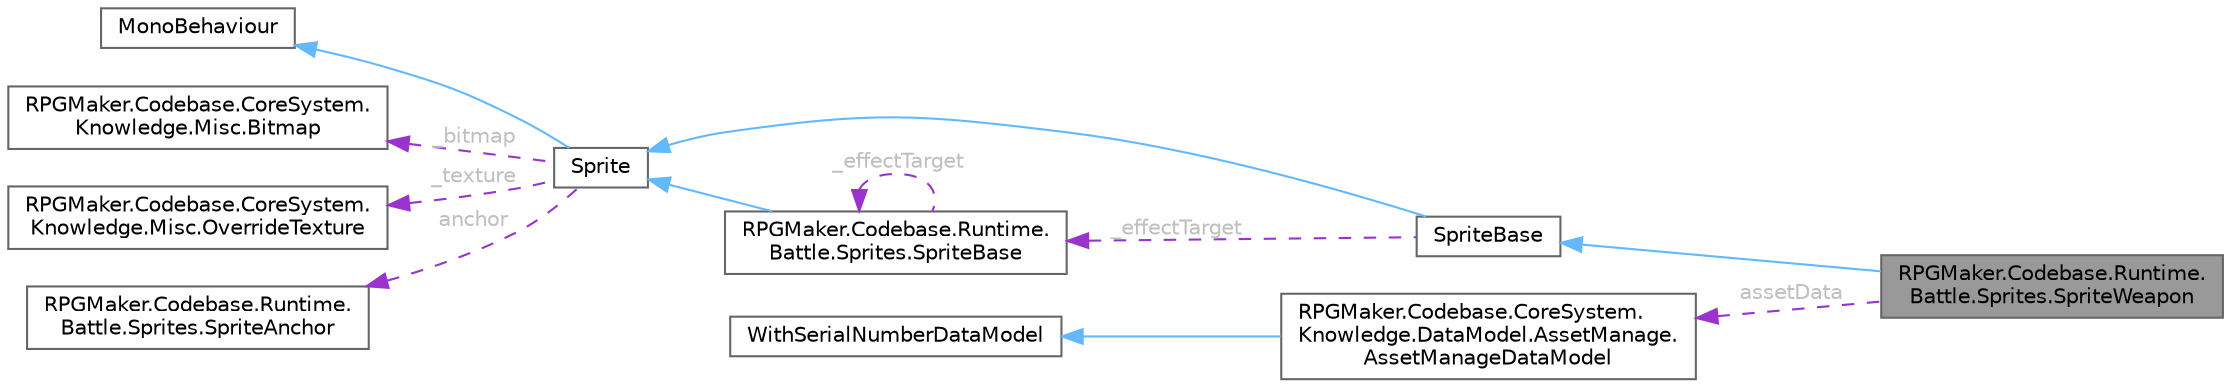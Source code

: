 digraph "RPGMaker.Codebase.Runtime.Battle.Sprites.SpriteWeapon"
{
 // LATEX_PDF_SIZE
  bgcolor="transparent";
  edge [fontname=Helvetica,fontsize=10,labelfontname=Helvetica,labelfontsize=10];
  node [fontname=Helvetica,fontsize=10,shape=box,height=0.2,width=0.4];
  rankdir="LR";
  Node1 [id="Node000001",label="RPGMaker.Codebase.Runtime.\lBattle.Sprites.SpriteWeapon",height=0.2,width=0.4,color="gray40", fillcolor="grey60", style="filled", fontcolor="black",tooltip="😁 武器(img/system/WeaponsX.png)のスプライト"];
  Node2 -> Node1 [id="edge1_Node000001_Node000002",dir="back",color="steelblue1",style="solid",tooltip=" "];
  Node2 [id="Node000002",label="SpriteBase",height=0.2,width=0.4,color="gray40", fillcolor="white", style="filled",URL="$db/d42/class_r_p_g_maker_1_1_codebase_1_1_runtime_1_1_battle_1_1_sprites_1_1_sprite_base.html",tooltip="😁 アニメーションする表示物のためのクラス"];
  Node3 -> Node2 [id="edge2_Node000002_Node000003",dir="back",color="steelblue1",style="solid",tooltip=" "];
  Node3 [id="Node000003",label="Sprite",height=0.2,width=0.4,color="gray40", fillcolor="white", style="filled",URL="$de/db2/class_r_p_g_maker_1_1_codebase_1_1_runtime_1_1_battle_1_1_sprites_1_1_sprite.html",tooltip="😁 Unity用の部品"];
  Node4 -> Node3 [id="edge3_Node000003_Node000004",dir="back",color="steelblue1",style="solid",tooltip=" "];
  Node4 [id="Node000004",label="MonoBehaviour",height=0.2,width=0.4,color="gray40", fillcolor="white", style="filled",tooltip=" "];
  Node5 -> Node3 [id="edge4_Node000003_Node000005",dir="back",color="darkorchid3",style="dashed",tooltip=" ",label=" _bitmap",fontcolor="grey" ];
  Node5 [id="Node000005",label="RPGMaker.Codebase.CoreSystem.\lKnowledge.Misc.Bitmap",height=0.2,width=0.4,color="gray40", fillcolor="white", style="filled",URL="$db/d8a/class_r_p_g_maker_1_1_codebase_1_1_core_system_1_1_knowledge_1_1_misc_1_1_bitmap.html",tooltip="😁 ビットマップ"];
  Node6 -> Node3 [id="edge5_Node000003_Node000006",dir="back",color="darkorchid3",style="dashed",tooltip=" ",label=" _texture",fontcolor="grey" ];
  Node6 [id="Node000006",label="RPGMaker.Codebase.CoreSystem.\lKnowledge.Misc.OverrideTexture",height=0.2,width=0.4,color="gray40", fillcolor="white", style="filled",URL="$d2/dfe/class_r_p_g_maker_1_1_codebase_1_1_core_system_1_1_knowledge_1_1_misc_1_1_override_texture.html",tooltip="😁 上書きテクスチャー"];
  Node7 -> Node3 [id="edge6_Node000003_Node000007",dir="back",color="darkorchid3",style="dashed",tooltip=" ",label=" anchor",fontcolor="grey" ];
  Node7 [id="Node000007",label="RPGMaker.Codebase.Runtime.\lBattle.Sprites.SpriteAnchor",height=0.2,width=0.4,color="gray40", fillcolor="white", style="filled",URL="$dc/d5b/class_r_p_g_maker_1_1_codebase_1_1_runtime_1_1_battle_1_1_sprites_1_1_sprite_anchor.html",tooltip="😁 SpriteのAnchor設定用クラス"];
  Node8 -> Node2 [id="edge7_Node000002_Node000008",dir="back",color="darkorchid3",style="dashed",tooltip=" ",label=" _effectTarget",fontcolor="grey" ];
  Node8 [id="Node000008",label="RPGMaker.Codebase.Runtime.\lBattle.Sprites.SpriteBase",height=0.2,width=0.4,color="gray40", fillcolor="white", style="filled",URL="$db/d42/class_r_p_g_maker_1_1_codebase_1_1_runtime_1_1_battle_1_1_sprites_1_1_sprite_base.html",tooltip="😁 アニメーションする表示物のためのクラス"];
  Node3 -> Node8 [id="edge8_Node000008_Node000003",dir="back",color="steelblue1",style="solid",tooltip=" "];
  Node8 -> Node8 [id="edge9_Node000008_Node000008",dir="back",color="darkorchid3",style="dashed",tooltip=" ",label=" _effectTarget",fontcolor="grey" ];
  Node9 -> Node1 [id="edge10_Node000001_Node000009",dir="back",color="darkorchid3",style="dashed",tooltip=" ",label=" assetData",fontcolor="grey" ];
  Node9 [id="Node000009",label="RPGMaker.Codebase.CoreSystem.\lKnowledge.DataModel.AssetManage.\lAssetManageDataModel",height=0.2,width=0.4,color="gray40", fillcolor="white", style="filled",URL="$d0/d6d/class_r_p_g_maker_1_1_codebase_1_1_core_system_1_1_knowledge_1_1_data_model_1_1_asset_manage_1_1_asset_manage_data_model.html",tooltip="😁 主に画像位置データ等のコレクション"];
  Node10 -> Node9 [id="edge11_Node000009_Node000010",dir="back",color="steelblue1",style="solid",tooltip=" "];
  Node10 [id="Node000010",label="WithSerialNumberDataModel",height=0.2,width=0.4,color="gray40", fillcolor="white", style="filled",tooltip=" "];
}
